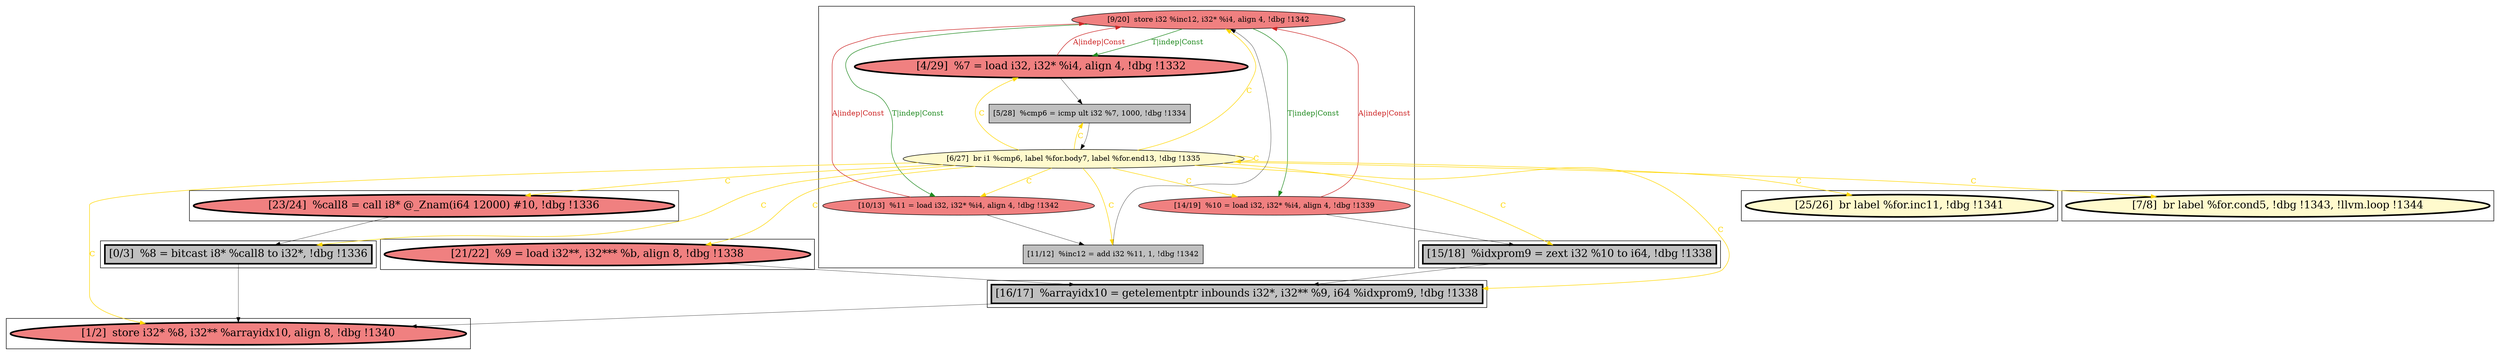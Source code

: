 
digraph G {



node3943->node3942 [style=solid,color=forestgreen,label="T|indep|Const",penwidth=1.0,fontcolor=forestgreen ]
node3948->node3949 [style=solid,color=gold,label="C",penwidth=1.0,fontcolor=gold ]
node3943->node3944 [style=solid,color=forestgreen,label="T|indep|Const",penwidth=1.0,fontcolor=forestgreen ]
node3945->node3947 [style=solid,color=black,label="",penwidth=0.5,fontcolor=black ]
node3947->node3948 [style=solid,color=black,label="",penwidth=0.5,fontcolor=black ]
node3942->node3950 [style=solid,color=black,label="",penwidth=0.5,fontcolor=black ]
node3939->node3941 [style=solid,color=black,label="",penwidth=0.5,fontcolor=black ]
node3948->node3945 [style=solid,color=gold,label="C",penwidth=1.0,fontcolor=gold ]
node3948->node3938 [style=solid,color=gold,label="C",penwidth=1.0,fontcolor=gold ]
node3948->node3948 [style=solid,color=gold,label="C",penwidth=1.0,fontcolor=gold ]
node3940->node3951 [style=solid,color=black,label="",penwidth=0.5,fontcolor=black ]
node3948->node3941 [style=solid,color=gold,label="C",penwidth=1.0,fontcolor=gold ]
node3943->node3945 [style=solid,color=forestgreen,label="T|indep|Const",penwidth=1.0,fontcolor=forestgreen ]
node3948->node3940 [style=solid,color=gold,label="C",penwidth=1.0,fontcolor=gold ]
node3942->node3943 [style=solid,color=firebrick3,label="A|indep|Const",penwidth=1.0,fontcolor=firebrick3 ]
node3948->node3950 [style=solid,color=gold,label="C",penwidth=1.0,fontcolor=gold ]
node3944->node3943 [style=solid,color=firebrick3,label="A|indep|Const",penwidth=1.0,fontcolor=firebrick3 ]
node3948->node3943 [style=solid,color=gold,label="C",penwidth=1.0,fontcolor=gold ]
node3948->node3937 [style=solid,color=gold,label="C",penwidth=1.0,fontcolor=gold ]
node3948->node3939 [style=solid,color=gold,label="C",penwidth=1.0,fontcolor=gold ]
node3945->node3943 [style=solid,color=firebrick3,label="A|indep|Const",penwidth=1.0,fontcolor=firebrick3 ]
node3948->node3951 [style=solid,color=gold,label="C",penwidth=1.0,fontcolor=gold ]
node3950->node3951 [style=solid,color=black,label="",penwidth=0.5,fontcolor=black ]
node3948->node3946 [style=solid,color=gold,label="C",penwidth=1.0,fontcolor=gold ]
node3948->node3944 [style=solid,color=gold,label="C",penwidth=1.0,fontcolor=gold ]
node3948->node3942 [style=solid,color=gold,label="C",penwidth=1.0,fontcolor=gold ]
node3951->node3937 [style=solid,color=black,label="",penwidth=0.5,fontcolor=black ]
node3946->node3943 [style=solid,color=black,label="",penwidth=0.5,fontcolor=black ]
node3944->node3946 [style=solid,color=black,label="",penwidth=0.5,fontcolor=black ]
node3948->node3947 [style=solid,color=gold,label="C",penwidth=1.0,fontcolor=gold ]
node3941->node3937 [style=solid,color=black,label="",penwidth=0.5,fontcolor=black ]


subgraph cluster8 {


node3951 [penwidth=3.0,fontsize=20,fillcolor=grey,label="[16/17]  %arrayidx10 = getelementptr inbounds i32*, i32** %9, i64 %idxprom9, !dbg !1338",shape=rectangle,style=filled ]



}

subgraph cluster7 {


node3950 [penwidth=3.0,fontsize=20,fillcolor=grey,label="[15/18]  %idxprom9 = zext i32 %10 to i64, !dbg !1338",shape=rectangle,style=filled ]



}

subgraph cluster6 {


node3949 [penwidth=3.0,fontsize=20,fillcolor=lemonchiffon,label="[25/26]  br label %for.inc11, !dbg !1341",shape=ellipse,style=filled ]



}

subgraph cluster0 {


node3937 [penwidth=3.0,fontsize=20,fillcolor=lightcoral,label="[1/2]  store i32* %8, i32** %arrayidx10, align 8, !dbg !1340",shape=ellipse,style=filled ]



}

subgraph cluster5 {


node3948 [fillcolor=lemonchiffon,label="[6/27]  br i1 %cmp6, label %for.body7, label %for.end13, !dbg !1335",shape=ellipse,style=filled ]
node3943 [fillcolor=lightcoral,label="[9/20]  store i32 %inc12, i32* %i4, align 4, !dbg !1342",shape=ellipse,style=filled ]
node3944 [fillcolor=lightcoral,label="[10/13]  %11 = load i32, i32* %i4, align 4, !dbg !1342",shape=ellipse,style=filled ]
node3945 [penwidth=3.0,fontsize=20,fillcolor=lightcoral,label="[4/29]  %7 = load i32, i32* %i4, align 4, !dbg !1332",shape=ellipse,style=filled ]
node3946 [fillcolor=grey,label="[11/12]  %inc12 = add i32 %11, 1, !dbg !1342",shape=rectangle,style=filled ]
node3942 [fillcolor=lightcoral,label="[14/19]  %10 = load i32, i32* %i4, align 4, !dbg !1339",shape=ellipse,style=filled ]
node3947 [fillcolor=grey,label="[5/28]  %cmp6 = icmp ult i32 %7, 1000, !dbg !1334",shape=rectangle,style=filled ]



}

subgraph cluster1 {


node3938 [penwidth=3.0,fontsize=20,fillcolor=lemonchiffon,label="[7/8]  br label %for.cond5, !dbg !1343, !llvm.loop !1344",shape=ellipse,style=filled ]



}

subgraph cluster2 {


node3939 [penwidth=3.0,fontsize=20,fillcolor=lightcoral,label="[23/24]  %call8 = call i8* @_Znam(i64 12000) #10, !dbg !1336",shape=ellipse,style=filled ]



}

subgraph cluster3 {


node3940 [penwidth=3.0,fontsize=20,fillcolor=lightcoral,label="[21/22]  %9 = load i32**, i32*** %b, align 8, !dbg !1338",shape=ellipse,style=filled ]



}

subgraph cluster4 {


node3941 [penwidth=3.0,fontsize=20,fillcolor=grey,label="[0/3]  %8 = bitcast i8* %call8 to i32*, !dbg !1336",shape=rectangle,style=filled ]



}

}
